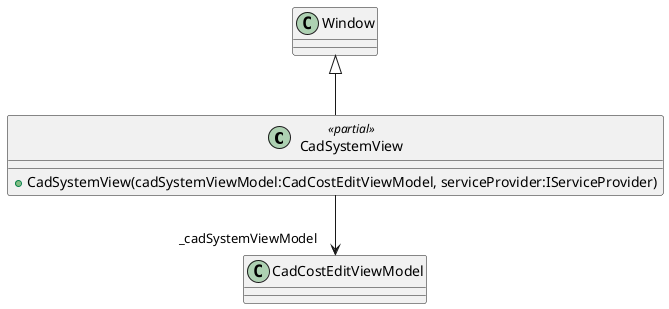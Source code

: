@startuml
class CadSystemView <<partial>> {
    + CadSystemView(cadSystemViewModel:CadCostEditViewModel, serviceProvider:IServiceProvider)
}
Window <|-- CadSystemView
CadSystemView --> "_cadSystemViewModel" CadCostEditViewModel
@enduml
